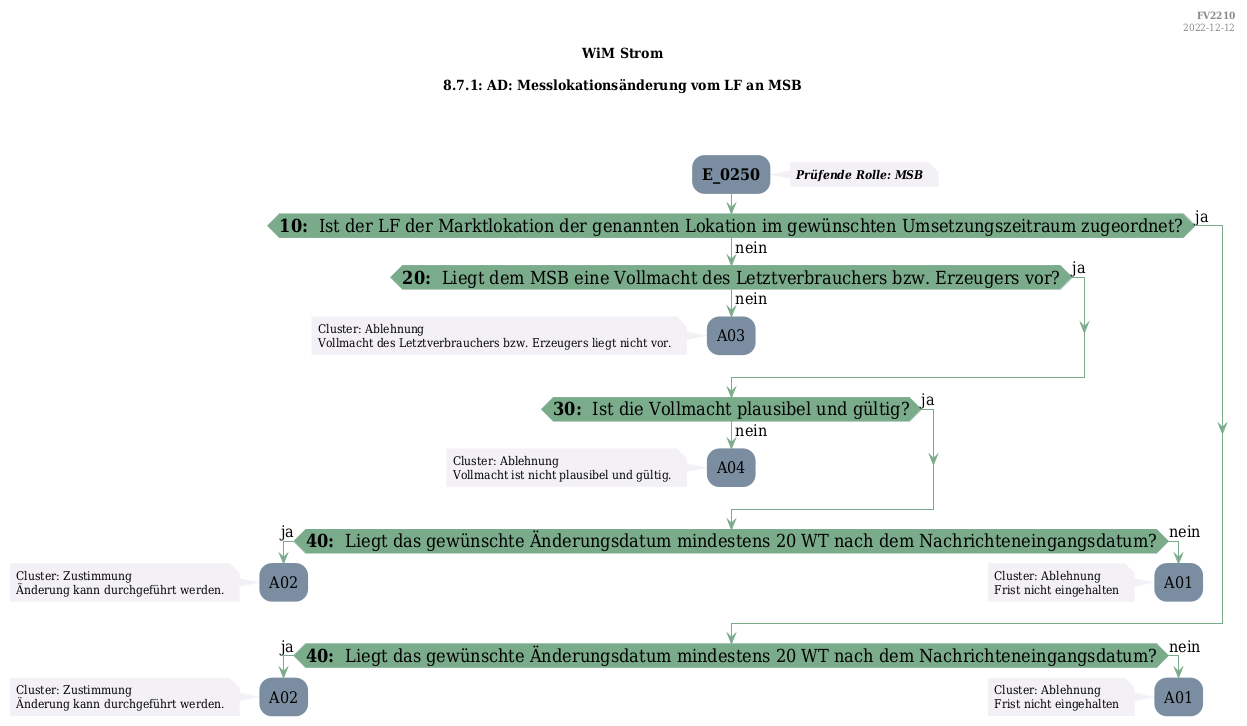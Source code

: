 @startuml
skinparam Shadowing false
skinparam NoteBorderColor #f3f1f6
skinparam NoteBackgroundColor #f3f1f6
skinparam NoteFontSize 12
skinparam ActivityBorderColor none
skinparam ActivityBackgroundColor #7a8da1
skinparam ActivityFontSize 16
skinparam ArrowColor #7aab8a
skinparam ArrowFontSize 16
skinparam ActivityDiamondBackgroundColor #7aab8a
skinparam ActivityDiamondBorderColor #7aab8a
skinparam ActivityDiamondFontSize 18
skinparam defaultFontName DejaVu Serif Condensed
skinparam ActivityEndColor #669580

header
<b>FV2210
2022-12-12
endheader

title
WiM Strom

8.7.1: AD: Messlokationsänderung vom LF an MSB



end title
:<b>E_0250</b>;
note right
<b><i>Prüfende Rolle: MSB
end note

if (<b>10: </b> Ist der LF der Marktlokation der genannten Lokation im gewünschten Umsetzungszeitraum zugeordnet?) then (ja)
else (nein)
    if (<b>20: </b> Liegt dem MSB eine Vollmacht des Letztverbrauchers bzw. Erzeugers vor?) then (ja)
    else (nein)
        :A03;
        note left
            Cluster: Ablehnung
            Vollmacht des Letztverbrauchers bzw. Erzeugers liegt nicht vor.
        endnote
        kill;
    endif
    if (<b>30: </b> Ist die Vollmacht plausibel und gültig?) then (ja)
    else (nein)
        :A04;
        note left
            Cluster: Ablehnung
            Vollmacht ist nicht plausibel und gültig.
        endnote
        kill;
    endif
    if (<b>40: </b> Liegt das gewünschte Änderungsdatum mindestens 20 WT nach dem Nachrichteneingangsdatum?) then (ja)
        :A02;
        note left
            Cluster: Zustimmung
            Änderung kann durchgeführt werden.
        endnote
        kill;
    else (nein)
        :A01;
        note left
            Cluster: Ablehnung
            Frist nicht eingehalten
        endnote
        kill;
    endif
endif
if (<b>40: </b> Liegt das gewünschte Änderungsdatum mindestens 20 WT nach dem Nachrichteneingangsdatum?) then (ja)
    :A02;
    note left
        Cluster: Zustimmung
        Änderung kann durchgeführt werden.
    endnote
    kill;
else (nein)
    :A01;
    note left
        Cluster: Ablehnung
        Frist nicht eingehalten
    endnote
    kill;
endif

@enduml
